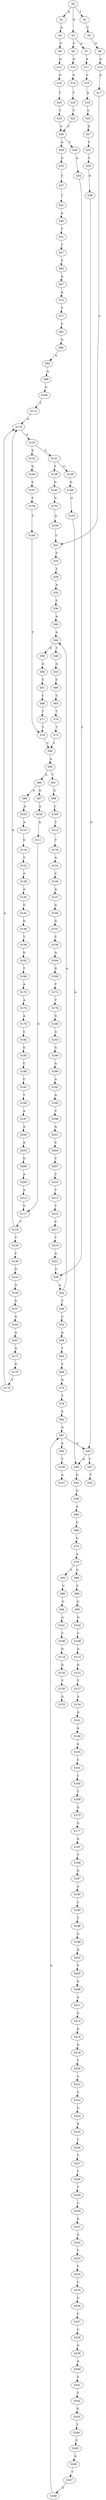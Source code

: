 strict digraph  {
	S0 -> S1 [ label = A ];
	S0 -> S2 [ label = T ];
	S0 -> S3 [ label = G ];
	S1 -> S4 [ label = A ];
	S2 -> S5 [ label = T ];
	S3 -> S6 [ label = C ];
	S3 -> S7 [ label = A ];
	S4 -> S8 [ label = C ];
	S5 -> S9 [ label = G ];
	S6 -> S10 [ label = G ];
	S7 -> S11 [ label = A ];
	S8 -> S12 [ label = G ];
	S9 -> S13 [ label = G ];
	S10 -> S14 [ label = G ];
	S11 -> S15 [ label = C ];
	S12 -> S16 [ label = G ];
	S13 -> S17 [ label = A ];
	S14 -> S18 [ label = T ];
	S15 -> S19 [ label = A ];
	S16 -> S20 [ label = T ];
	S17 -> S21 [ label = C ];
	S18 -> S22 [ label = T ];
	S19 -> S23 [ label = C ];
	S20 -> S24 [ label = T ];
	S21 -> S25 [ label = C ];
	S22 -> S26 [ label = C ];
	S23 -> S27 [ label = G ];
	S24 -> S26 [ label = C ];
	S25 -> S28 [ label = T ];
	S26 -> S29 [ label = A ];
	S26 -> S30 [ label = T ];
	S27 -> S31 [ label = T ];
	S28 -> S32 [ label = A ];
	S29 -> S33 [ label = G ];
	S30 -> S34 [ label = A ];
	S31 -> S35 [ label = C ];
	S32 -> S36 [ label = C ];
	S33 -> S37 [ label = T ];
	S34 -> S38 [ label = C ];
	S35 -> S39 [ label = G ];
	S36 -> S40 [ label = A ];
	S37 -> S41 [ label = T ];
	S38 -> S42 [ label = A ];
	S39 -> S43 [ label = G ];
	S40 -> S44 [ label = A ];
	S41 -> S45 [ label = A ];
	S42 -> S46 [ label = T ];
	S42 -> S44 [ label = A ];
	S43 -> S47 [ label = T ];
	S43 -> S48 [ label = A ];
	S44 -> S49 [ label = T ];
	S44 -> S50 [ label = G ];
	S45 -> S51 [ label = T ];
	S46 -> S52 [ label = C ];
	S47 -> S53 [ label = T ];
	S48 -> S54 [ label = G ];
	S49 -> S55 [ label = G ];
	S50 -> S56 [ label = G ];
	S51 -> S57 [ label = T ];
	S52 -> S58 [ label = A ];
	S54 -> S59 [ label = G ];
	S55 -> S60 [ label = C ];
	S56 -> S61 [ label = C ];
	S57 -> S62 [ label = T ];
	S58 -> S63 [ label = T ];
	S59 -> S64 [ label = A ];
	S60 -> S65 [ label = C ];
	S61 -> S66 [ label = C ];
	S62 -> S67 [ label = A ];
	S63 -> S68 [ label = C ];
	S64 -> S69 [ label = C ];
	S65 -> S70 [ label = T ];
	S66 -> S71 [ label = T ];
	S67 -> S72 [ label = A ];
	S68 -> S73 [ label = G ];
	S69 -> S74 [ label = G ];
	S70 -> S75 [ label = T ];
	S71 -> S76 [ label = T ];
	S72 -> S77 [ label = T ];
	S73 -> S78 [ label = T ];
	S74 -> S79 [ label = A ];
	S75 -> S80 [ label = C ];
	S76 -> S80 [ label = C ];
	S77 -> S81 [ label = C ];
	S78 -> S82 [ label = C ];
	S79 -> S83 [ label = C ];
	S79 -> S84 [ label = G ];
	S80 -> S85 [ label = A ];
	S81 -> S86 [ label = G ];
	S82 -> S87 [ label = G ];
	S83 -> S88 [ label = C ];
	S84 -> S89 [ label = C ];
	S85 -> S90 [ label = A ];
	S85 -> S91 [ label = T ];
	S86 -> S92 [ label = A ];
	S87 -> S43 [ label = G ];
	S87 -> S93 [ label = A ];
	S88 -> S94 [ label = G ];
	S89 -> S95 [ label = G ];
	S90 -> S96 [ label = A ];
	S90 -> S97 [ label = G ];
	S91 -> S98 [ label = G ];
	S92 -> S99 [ label = A ];
	S93 -> S100 [ label = T ];
	S94 -> S101 [ label = A ];
	S95 -> S102 [ label = G ];
	S96 -> S103 [ label = A ];
	S97 -> S104 [ label = A ];
	S98 -> S105 [ label = C ];
	S99 -> S106 [ label = G ];
	S100 -> S107 [ label = A ];
	S101 -> S108 [ label = C ];
	S102 -> S109 [ label = C ];
	S103 -> S110 [ label = A ];
	S104 -> S111 [ label = A ];
	S105 -> S112 [ label = T ];
	S106 -> S113 [ label = T ];
	S108 -> S114 [ label = G ];
	S109 -> S115 [ label = G ];
	S110 -> S116 [ label = G ];
	S111 -> S117 [ label = G ];
	S112 -> S118 [ label = T ];
	S113 -> S119 [ label = A ];
	S114 -> S120 [ label = G ];
	S115 -> S121 [ label = G ];
	S116 -> S122 [ label = T ];
	S117 -> S123 [ label = T ];
	S118 -> S124 [ label = A ];
	S119 -> S125 [ label = G ];
	S120 -> S126 [ label = T ];
	S121 -> S127 [ label = T ];
	S122 -> S128 [ label = A ];
	S123 -> S129 [ label = T ];
	S123 -> S119 [ label = A ];
	S124 -> S130 [ label = C ];
	S125 -> S131 [ label = T ];
	S125 -> S132 [ label = G ];
	S126 -> S133 [ label = A ];
	S127 -> S134 [ label = A ];
	S128 -> S135 [ label = A ];
	S129 -> S136 [ label = C ];
	S130 -> S137 [ label = A ];
	S131 -> S138 [ label = T ];
	S131 -> S139 [ label = C ];
	S132 -> S140 [ label = G ];
	S134 -> S141 [ label = G ];
	S135 -> S142 [ label = G ];
	S136 -> S143 [ label = G ];
	S137 -> S144 [ label = G ];
	S138 -> S145 [ label = G ];
	S139 -> S146 [ label = G ];
	S140 -> S147 [ label = C ];
	S141 -> S148 [ label = A ];
	S142 -> S149 [ label = G ];
	S143 -> S150 [ label = A ];
	S144 -> S151 [ label = G ];
	S145 -> S152 [ label = G ];
	S146 -> S153 [ label = G ];
	S147 -> S154 [ label = C ];
	S148 -> S155 [ label = A ];
	S149 -> S156 [ label = T ];
	S150 -> S157 [ label = G ];
	S151 -> S158 [ label = C ];
	S152 -> S159 [ label = A ];
	S153 -> S48 [ label = A ];
	S154 -> S160 [ label = T ];
	S155 -> S161 [ label = C ];
	S156 -> S162 [ label = G ];
	S157 -> S163 [ label = G ];
	S158 -> S164 [ label = A ];
	S159 -> S21 [ label = C ];
	S160 -> S76 [ label = T ];
	S161 -> S165 [ label = C ];
	S162 -> S166 [ label = T ];
	S163 -> S167 [ label = A ];
	S164 -> S168 [ label = G ];
	S165 -> S169 [ label = T ];
	S166 -> S170 [ label = A ];
	S167 -> S171 [ label = A ];
	S168 -> S172 [ label = T ];
	S169 -> S173 [ label = A ];
	S170 -> S174 [ label = A ];
	S171 -> S175 [ label = G ];
	S172 -> S176 [ label = T ];
	S173 -> S177 [ label = G ];
	S174 -> S178 [ label = A ];
	S175 -> S179 [ label = T ];
	S176 -> S180 [ label = G ];
	S177 -> S181 [ label = A ];
	S178 -> S182 [ label = C ];
	S179 -> S119 [ label = A ];
	S180 -> S183 [ label = A ];
	S181 -> S184 [ label = T ];
	S182 -> S185 [ label = G ];
	S183 -> S186 [ label = G ];
	S184 -> S187 [ label = G ];
	S185 -> S188 [ label = C ];
	S186 -> S189 [ label = A ];
	S187 -> S190 [ label = A ];
	S188 -> S191 [ label = C ];
	S189 -> S192 [ label = A ];
	S190 -> S193 [ label = C ];
	S191 -> S194 [ label = T ];
	S192 -> S195 [ label = A ];
	S193 -> S196 [ label = T ];
	S194 -> S197 [ label = A ];
	S195 -> S198 [ label = C ];
	S196 -> S199 [ label = G ];
	S197 -> S200 [ label = A ];
	S198 -> S201 [ label = A ];
	S199 -> S202 [ label = A ];
	S200 -> S203 [ label = A ];
	S201 -> S204 [ label = C ];
	S202 -> S205 [ label = T ];
	S203 -> S206 [ label = G ];
	S204 -> S207 [ label = C ];
	S205 -> S208 [ label = G ];
	S206 -> S209 [ label = A ];
	S207 -> S210 [ label = T ];
	S208 -> S211 [ label = A ];
	S209 -> S212 [ label = A ];
	S210 -> S213 [ label = T ];
	S211 -> S214 [ label = G ];
	S212 -> S117 [ label = G ];
	S213 -> S215 [ label = T ];
	S214 -> S216 [ label = G ];
	S215 -> S217 [ label = C ];
	S216 -> S218 [ label = G ];
	S217 -> S219 [ label = T ];
	S218 -> S220 [ label = T ];
	S219 -> S221 [ label = A ];
	S220 -> S222 [ label = C ];
	S221 -> S38 [ label = C ];
	S222 -> S223 [ label = T ];
	S223 -> S224 [ label = G ];
	S224 -> S225 [ label = A ];
	S225 -> S226 [ label = C ];
	S226 -> S227 [ label = T ];
	S227 -> S228 [ label = T ];
	S228 -> S229 [ label = T ];
	S229 -> S230 [ label = C ];
	S230 -> S231 [ label = A ];
	S231 -> S232 [ label = A ];
	S232 -> S233 [ label = T ];
	S233 -> S234 [ label = T ];
	S234 -> S235 [ label = C ];
	S235 -> S236 [ label = G ];
	S236 -> S237 [ label = C ];
	S237 -> S238 [ label = C ];
	S238 -> S239 [ label = G ];
	S239 -> S240 [ label = A ];
	S240 -> S241 [ label = T ];
	S241 -> S242 [ label = T ];
	S242 -> S243 [ label = G ];
	S243 -> S244 [ label = T ];
	S244 -> S245 [ label = C ];
	S245 -> S246 [ label = G ];
	S246 -> S247 [ label = T ];
	S247 -> S248 [ label = C ];
	S248 -> S87 [ label = G ];
}
